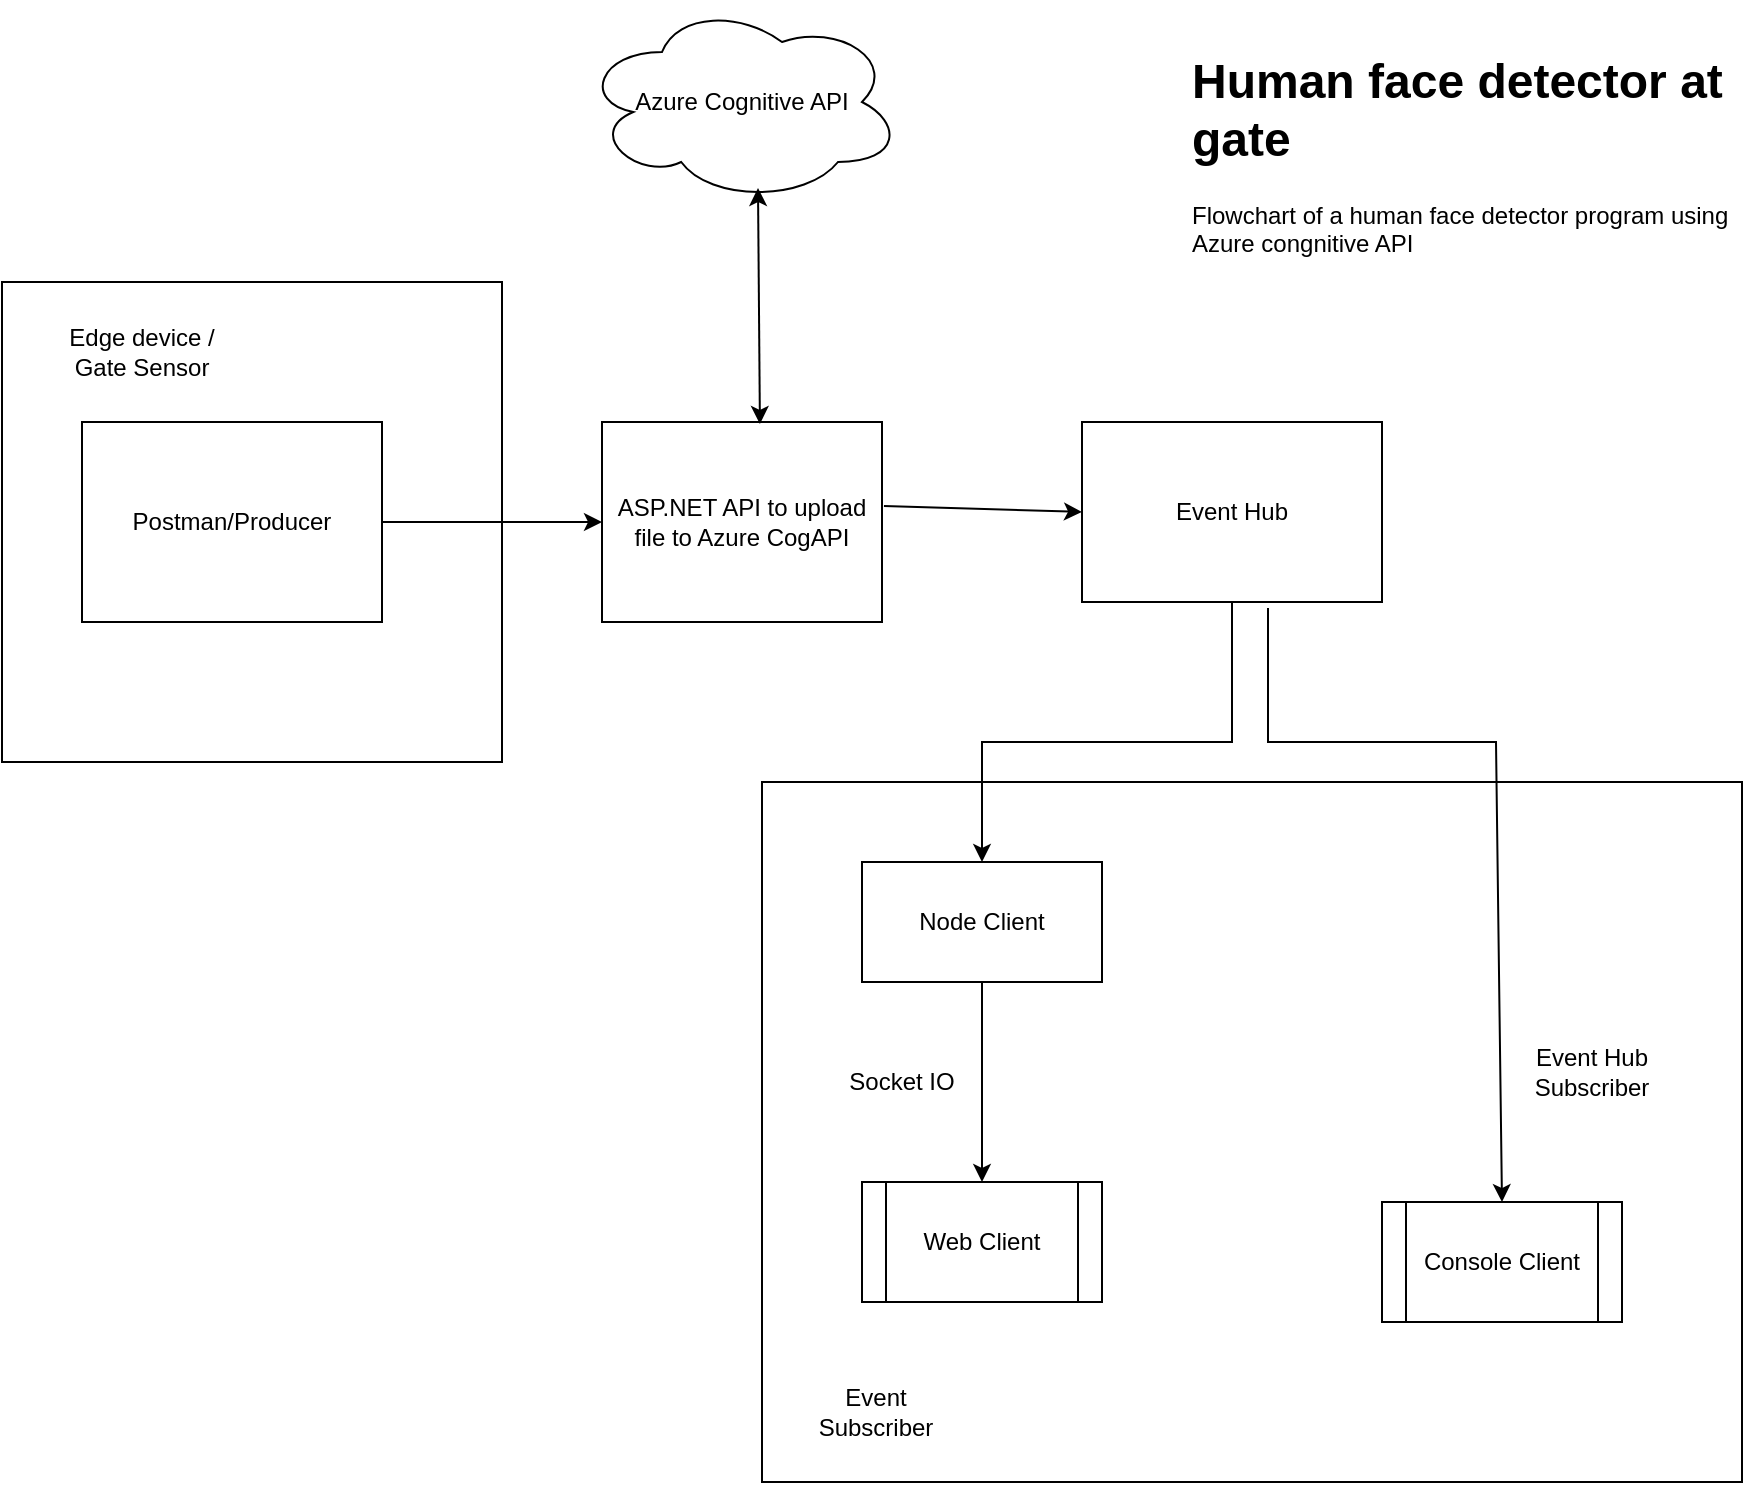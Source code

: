 <mxfile version="21.6.8" type="device">
  <diagram id="C5RBs43oDa-KdzZeNtuy" name="Page-1">
    <mxGraphModel dx="1434" dy="782" grid="1" gridSize="10" guides="1" tooltips="1" connect="1" arrows="1" fold="1" page="1" pageScale="1" pageWidth="827" pageHeight="1169" math="0" shadow="0">
      <root>
        <mxCell id="WIyWlLk6GJQsqaUBKTNV-0" />
        <mxCell id="WIyWlLk6GJQsqaUBKTNV-1" parent="WIyWlLk6GJQsqaUBKTNV-0" />
        <mxCell id="YB1HKHJh2YsUbeVkpD9_-14" value="" style="rounded=0;whiteSpace=wrap;html=1;" vertex="1" parent="WIyWlLk6GJQsqaUBKTNV-1">
          <mxGeometry x="640" y="460" width="490" height="350" as="geometry" />
        </mxCell>
        <mxCell id="YB1HKHJh2YsUbeVkpD9_-12" value="" style="rounded=0;whiteSpace=wrap;html=1;" vertex="1" parent="WIyWlLk6GJQsqaUBKTNV-1">
          <mxGeometry x="260" y="210" width="250" height="240" as="geometry" />
        </mxCell>
        <mxCell id="YB1HKHJh2YsUbeVkpD9_-0" value="Postman/Producer" style="rounded=0;whiteSpace=wrap;html=1;" vertex="1" parent="WIyWlLk6GJQsqaUBKTNV-1">
          <mxGeometry x="300" y="280" width="150" height="100" as="geometry" />
        </mxCell>
        <mxCell id="YB1HKHJh2YsUbeVkpD9_-1" value="ASP.NET API to upload file to Azure CogAPI" style="rounded=0;whiteSpace=wrap;html=1;" vertex="1" parent="WIyWlLk6GJQsqaUBKTNV-1">
          <mxGeometry x="560" y="280" width="140" height="100" as="geometry" />
        </mxCell>
        <mxCell id="YB1HKHJh2YsUbeVkpD9_-2" value="" style="endArrow=classic;html=1;rounded=0;exitX=1;exitY=0.5;exitDx=0;exitDy=0;" edge="1" parent="WIyWlLk6GJQsqaUBKTNV-1" source="YB1HKHJh2YsUbeVkpD9_-0" target="YB1HKHJh2YsUbeVkpD9_-1">
          <mxGeometry width="50" height="50" relative="1" as="geometry">
            <mxPoint x="630" y="470" as="sourcePoint" />
            <mxPoint x="680" y="420" as="targetPoint" />
          </mxGeometry>
        </mxCell>
        <mxCell id="YB1HKHJh2YsUbeVkpD9_-3" value="Azure Cognitive API" style="ellipse;shape=cloud;whiteSpace=wrap;html=1;" vertex="1" parent="WIyWlLk6GJQsqaUBKTNV-1">
          <mxGeometry x="550" y="70" width="160" height="100" as="geometry" />
        </mxCell>
        <mxCell id="YB1HKHJh2YsUbeVkpD9_-5" value="" style="endArrow=classic;startArrow=classic;html=1;rounded=0;entryX=0.55;entryY=0.95;entryDx=0;entryDy=0;entryPerimeter=0;exitX=0.564;exitY=0.03;exitDx=0;exitDy=0;exitPerimeter=0;" edge="1" parent="WIyWlLk6GJQsqaUBKTNV-1">
          <mxGeometry width="50" height="50" relative="1" as="geometry">
            <mxPoint x="638.96" y="281" as="sourcePoint" />
            <mxPoint x="638" y="163" as="targetPoint" />
          </mxGeometry>
        </mxCell>
        <mxCell id="YB1HKHJh2YsUbeVkpD9_-6" value="Event Hub" style="rounded=0;whiteSpace=wrap;html=1;" vertex="1" parent="WIyWlLk6GJQsqaUBKTNV-1">
          <mxGeometry x="800" y="280" width="150" height="90" as="geometry" />
        </mxCell>
        <mxCell id="YB1HKHJh2YsUbeVkpD9_-7" value="" style="endArrow=classic;html=1;rounded=0;exitX=1.007;exitY=0.42;exitDx=0;exitDy=0;exitPerimeter=0;entryX=0;entryY=0.5;entryDx=0;entryDy=0;" edge="1" parent="WIyWlLk6GJQsqaUBKTNV-1" source="YB1HKHJh2YsUbeVkpD9_-1" target="YB1HKHJh2YsUbeVkpD9_-6">
          <mxGeometry width="50" height="50" relative="1" as="geometry">
            <mxPoint x="630" y="470" as="sourcePoint" />
            <mxPoint x="800" y="325" as="targetPoint" />
          </mxGeometry>
        </mxCell>
        <mxCell id="YB1HKHJh2YsUbeVkpD9_-8" value="Web Client" style="shape=process;whiteSpace=wrap;html=1;backgroundOutline=1;" vertex="1" parent="WIyWlLk6GJQsqaUBKTNV-1">
          <mxGeometry x="690" y="660" width="120" height="60" as="geometry" />
        </mxCell>
        <mxCell id="YB1HKHJh2YsUbeVkpD9_-9" value="" style="endArrow=classic;html=1;rounded=0;exitX=0.5;exitY=1;exitDx=0;exitDy=0;" edge="1" parent="WIyWlLk6GJQsqaUBKTNV-1" source="YB1HKHJh2YsUbeVkpD9_-6">
          <mxGeometry width="50" height="50" relative="1" as="geometry">
            <mxPoint x="630" y="470" as="sourcePoint" />
            <mxPoint x="750" y="500" as="targetPoint" />
            <Array as="points">
              <mxPoint x="875" y="440" />
              <mxPoint x="750" y="440" />
            </Array>
          </mxGeometry>
        </mxCell>
        <mxCell id="YB1HKHJh2YsUbeVkpD9_-10" value="Console Client" style="shape=process;whiteSpace=wrap;html=1;backgroundOutline=1;" vertex="1" parent="WIyWlLk6GJQsqaUBKTNV-1">
          <mxGeometry x="950" y="670" width="120" height="60" as="geometry" />
        </mxCell>
        <mxCell id="YB1HKHJh2YsUbeVkpD9_-11" value="" style="endArrow=classic;html=1;rounded=0;entryX=0.5;entryY=0;entryDx=0;entryDy=0;exitX=0.62;exitY=1.033;exitDx=0;exitDy=0;exitPerimeter=0;" edge="1" parent="WIyWlLk6GJQsqaUBKTNV-1" source="YB1HKHJh2YsUbeVkpD9_-6" target="YB1HKHJh2YsUbeVkpD9_-10">
          <mxGeometry width="50" height="50" relative="1" as="geometry">
            <mxPoint x="630" y="470" as="sourcePoint" />
            <mxPoint x="680" y="420" as="targetPoint" />
            <Array as="points">
              <mxPoint x="893" y="440" />
              <mxPoint x="1007" y="440" />
            </Array>
          </mxGeometry>
        </mxCell>
        <mxCell id="YB1HKHJh2YsUbeVkpD9_-13" value="Edge device / Gate Sensor" style="text;html=1;strokeColor=none;fillColor=none;align=center;verticalAlign=middle;whiteSpace=wrap;rounded=0;" vertex="1" parent="WIyWlLk6GJQsqaUBKTNV-1">
          <mxGeometry x="280" y="220" width="100" height="50" as="geometry" />
        </mxCell>
        <mxCell id="YB1HKHJh2YsUbeVkpD9_-15" value="Event Subscriber" style="text;html=1;strokeColor=none;fillColor=none;align=center;verticalAlign=middle;whiteSpace=wrap;rounded=0;" vertex="1" parent="WIyWlLk6GJQsqaUBKTNV-1">
          <mxGeometry x="654" y="760" width="86" height="30" as="geometry" />
        </mxCell>
        <mxCell id="YB1HKHJh2YsUbeVkpD9_-16" value="Node Client" style="rounded=0;whiteSpace=wrap;html=1;" vertex="1" parent="WIyWlLk6GJQsqaUBKTNV-1">
          <mxGeometry x="690" y="500" width="120" height="60" as="geometry" />
        </mxCell>
        <mxCell id="YB1HKHJh2YsUbeVkpD9_-17" value="" style="endArrow=classic;html=1;rounded=0;entryX=0.5;entryY=0;entryDx=0;entryDy=0;exitX=0.5;exitY=1;exitDx=0;exitDy=0;" edge="1" parent="WIyWlLk6GJQsqaUBKTNV-1" source="YB1HKHJh2YsUbeVkpD9_-16" target="YB1HKHJh2YsUbeVkpD9_-8">
          <mxGeometry width="50" height="50" relative="1" as="geometry">
            <mxPoint x="630" y="670" as="sourcePoint" />
            <mxPoint x="680" y="620" as="targetPoint" />
          </mxGeometry>
        </mxCell>
        <mxCell id="YB1HKHJh2YsUbeVkpD9_-18" value="Socket IO" style="text;html=1;strokeColor=none;fillColor=none;align=center;verticalAlign=middle;whiteSpace=wrap;rounded=0;" vertex="1" parent="WIyWlLk6GJQsqaUBKTNV-1">
          <mxGeometry x="680" y="595" width="60" height="30" as="geometry" />
        </mxCell>
        <mxCell id="YB1HKHJh2YsUbeVkpD9_-19" value="Event Hub Subscriber" style="text;html=1;strokeColor=none;fillColor=none;align=center;verticalAlign=middle;whiteSpace=wrap;rounded=0;" vertex="1" parent="WIyWlLk6GJQsqaUBKTNV-1">
          <mxGeometry x="1010" y="585" width="90" height="40" as="geometry" />
        </mxCell>
        <mxCell id="YB1HKHJh2YsUbeVkpD9_-20" value="&lt;h1&gt;Human face detector at gate&lt;/h1&gt;&lt;p&gt;Flowchart of a human face detector program using Azure congnitive API&lt;/p&gt;" style="text;html=1;strokeColor=none;fillColor=none;spacing=5;spacingTop=-20;whiteSpace=wrap;overflow=hidden;rounded=0;" vertex="1" parent="WIyWlLk6GJQsqaUBKTNV-1">
          <mxGeometry x="850" y="90" width="290" height="130" as="geometry" />
        </mxCell>
      </root>
    </mxGraphModel>
  </diagram>
</mxfile>
